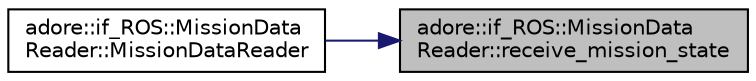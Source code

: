 digraph "adore::if_ROS::MissionDataReader::receive_mission_state"
{
 // LATEX_PDF_SIZE
  edge [fontname="Helvetica",fontsize="10",labelfontname="Helvetica",labelfontsize="10"];
  node [fontname="Helvetica",fontsize="10",shape=record];
  rankdir="RL";
  Node1 [label="adore::if_ROS::MissionData\lReader::receive_mission_state",height=0.2,width=0.4,color="black", fillcolor="grey75", style="filled", fontcolor="black",tooltip=" "];
  Node1 -> Node2 [dir="back",color="midnightblue",fontsize="10",style="solid",fontname="Helvetica"];
  Node2 [label="adore::if_ROS::MissionData\lReader::MissionDataReader",height=0.2,width=0.4,color="black", fillcolor="white", style="filled",URL="$classadore_1_1if__ROS_1_1MissionDataReader.html#a40ae3c619c8053ab52577c0f1f36cce9",tooltip=" "];
}
